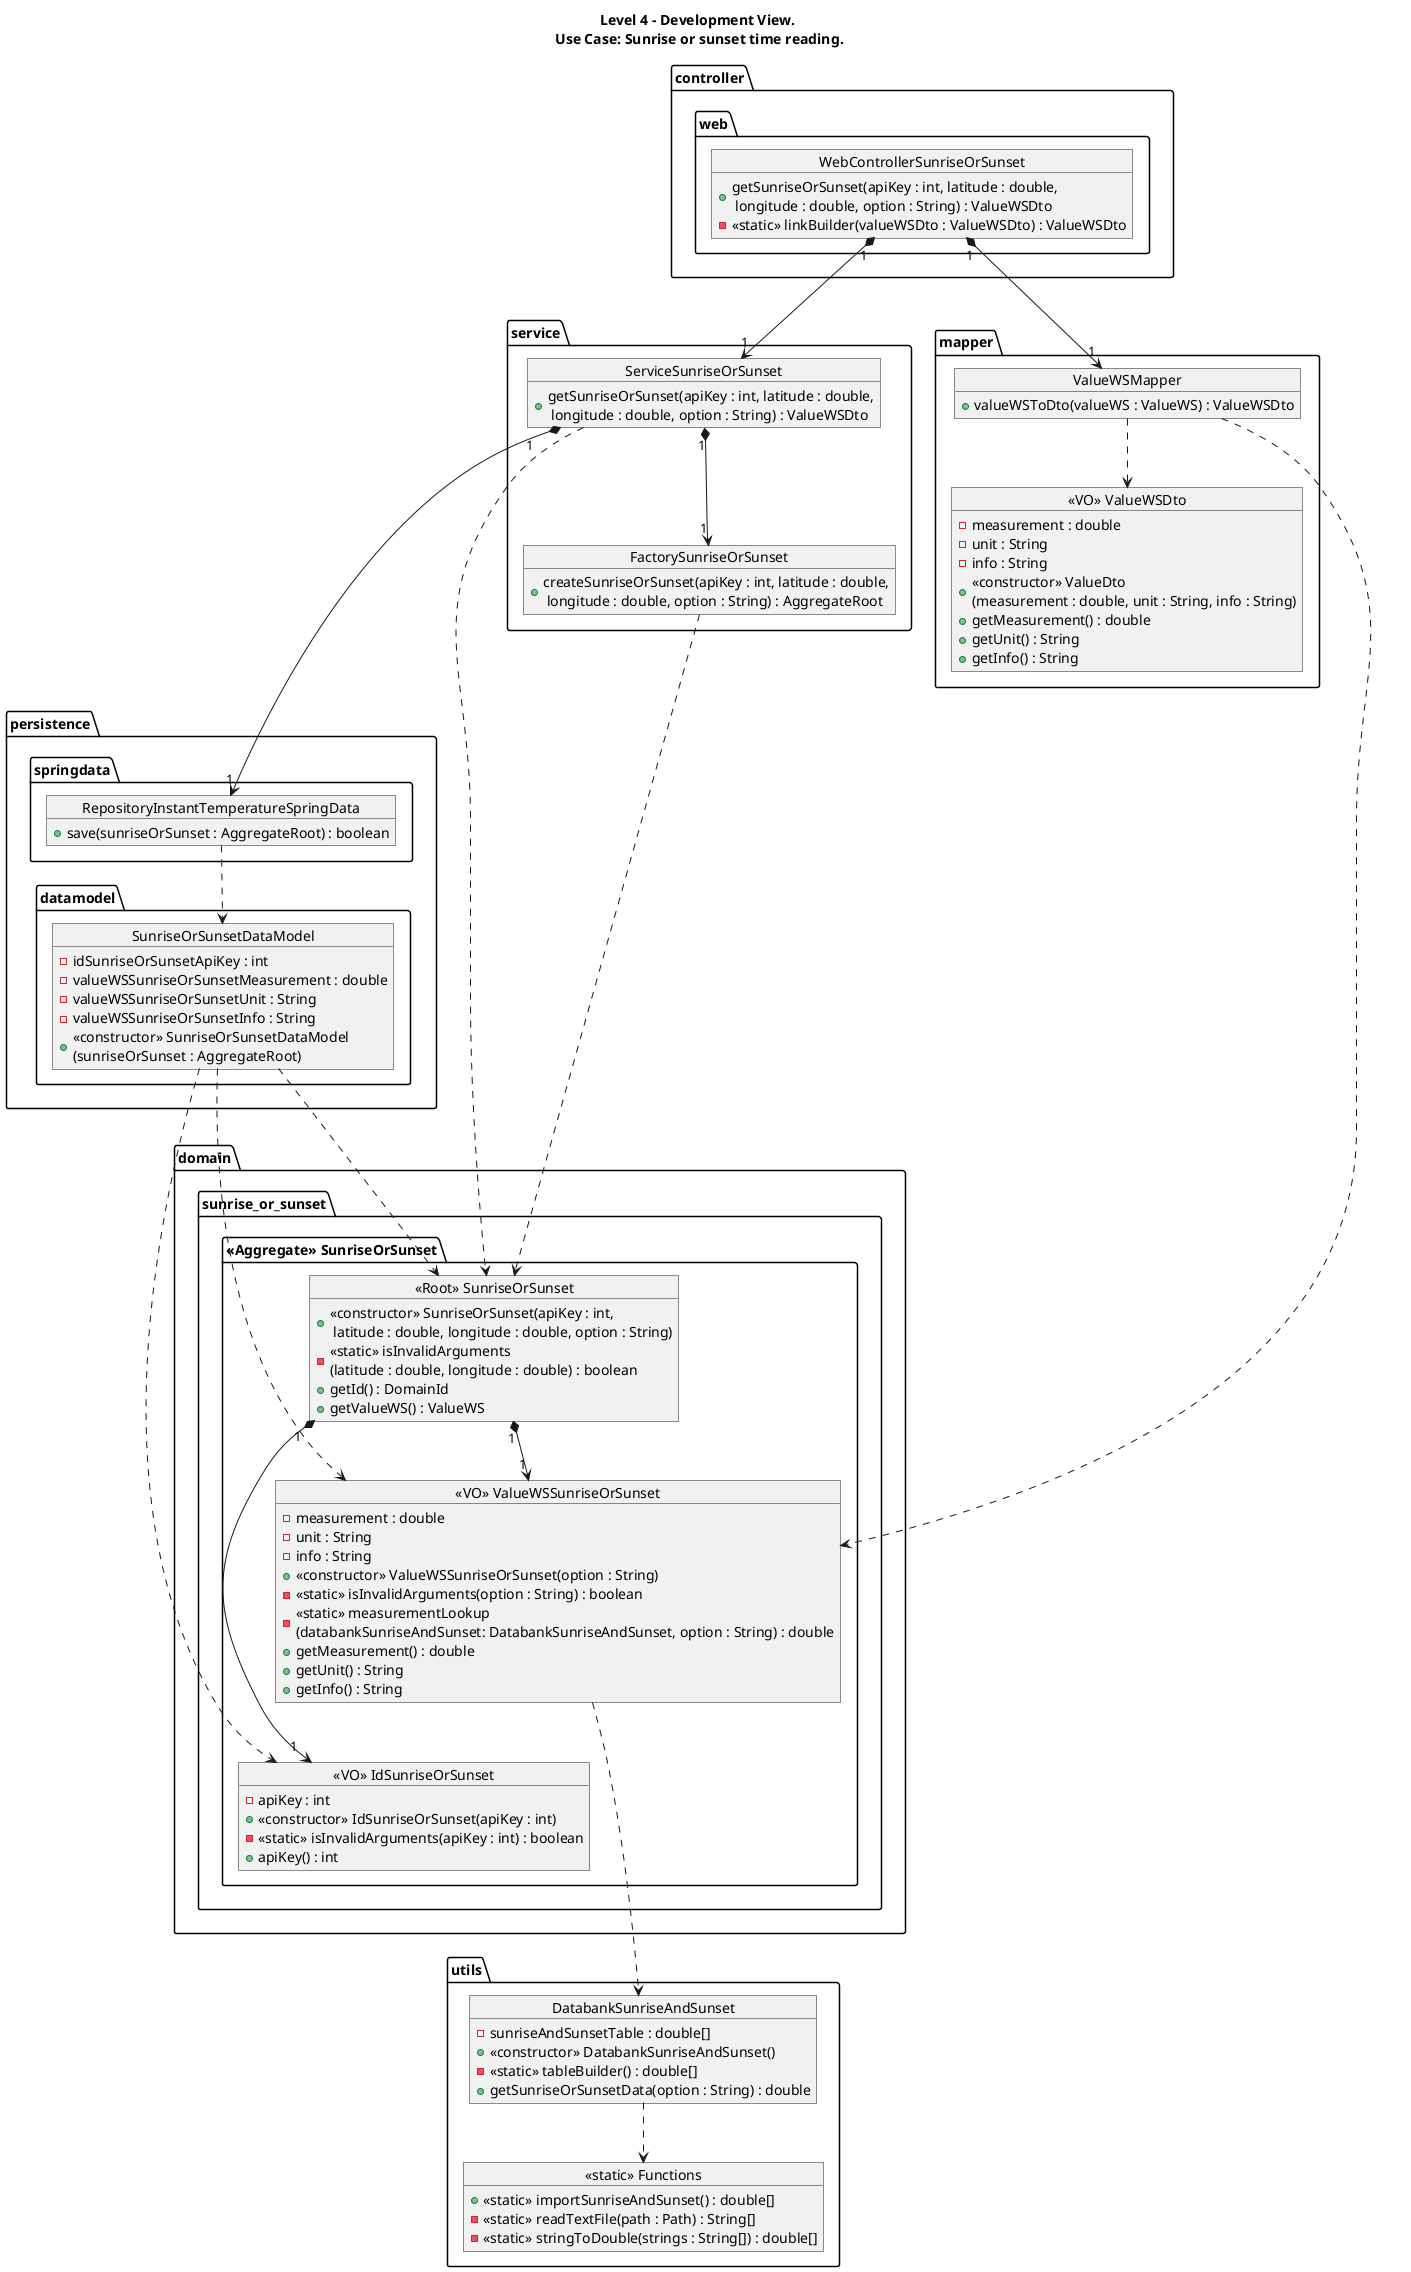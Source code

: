 @startuml
'https://plantuml.com/class-diagram

title Level 4 - Development View. \nUse Case: Sunrise or sunset time reading.

package controller {
    package web {
        object "WebControllerSunriseOrSunset" as Controller {
        + getSunriseOrSunset(apiKey : int, latitude : double,\n longitude : double, option : String) : ValueWSDto
        - <<static>> linkBuilder(valueWSDto : ValueWSDto) : ValueWSDto
        }
    }
}

package service {
    object "ServiceSunriseOrSunset" as Service {
    + getSunriseOrSunset(apiKey : int, latitude : double,\n longitude : double, option : String) : ValueWSDto
    }

    object "FactorySunriseOrSunset" as Factory {
    + createSunriseOrSunset(apiKey : int, latitude : double,\n longitude : double, option : String) : AggregateRoot
    }
}

package domain {
    package sunrise_or_sunset {
        package "<<Aggregate>> SunriseOrSunset" {
            object "<<Root>> SunriseOrSunset" as Root {
            + <<constructor>> SunriseOrSunset(apiKey : int,\n latitude : double, longitude : double, option : String)
            - <<static>> isInvalidArguments\n(latitude : double, longitude : double) : boolean
            + getId() : DomainId
            + getValueWS() : ValueWS
            }

            object "<<VO>> ValueWSSunriseOrSunset" as ValueWS {
            - measurement : double
            - unit : String
            - info : String
            + <<constructor>> ValueWSSunriseOrSunset(option : String)
            - <<static>> isInvalidArguments(option : String) : boolean
            - <<static>> measurementLookup\n(databankSunriseAndSunset: DatabankSunriseAndSunset, option : String) : double
            + getMeasurement() : double
            + getUnit() : String
            + getInfo() : String
            }

            object "<<VO>> IdSunriseOrSunset" as Id {
            - apiKey : int
            + <<constructor>> IdSunriseOrSunset(apiKey : int)
            - <<static>> isInvalidArguments(apiKey : int) : boolean
            + apiKey() : int
            }
        }
    }
}

package mapper {
    object "ValueWSMapper" as ValueMapper {
    + valueWSToDto(valueWS : ValueWS) : ValueWSDto
    }

    object "<<VO>> ValueWSDto" as ValueDto {
    - measurement : double
    - unit : String
    - info : String
    + <<constructor>> ValueDto\n(measurement : double, unit : String, info : String)
    + getMeasurement() : double
    + getUnit() : String
    + getInfo() : String
    }
}

package utils {
    object "DatabankSunriseAndSunset" as DatabankSunriseAndSunset {
    - sunriseAndSunsetTable : double[]
    + <<constructor>> DatabankSunriseAndSunset()
    - <<static>> tableBuilder() : double[]
    + getSunriseOrSunsetData(option : String) : double
    }

    object "<<static>> Functions" as Functions {
    + <<static>> importSunriseAndSunset() : double[]
    - <<static>> readTextFile(path : Path) : String[]
    - <<static>> stringToDouble(strings : String[]) : double[]
    }
}

package persistence {
    package datamodel {
        object "SunriseOrSunsetDataModel" as DataModel {
        - idSunriseOrSunsetApiKey : int
        - valueWSSunriseOrSunsetMeasurement : double
        - valueWSSunriseOrSunsetUnit : String
        - valueWSSunriseOrSunsetInfo : String
        + <<constructor>> SunriseOrSunsetDataModel\n(sunriseOrSunset : AggregateRoot)
        }
    }

    package springdata {
        object "RepositoryInstantTemperatureSpringData" as RepositorySpringData {
        + save(sunriseOrSunset : AggregateRoot) : boolean
        }
    }
}

Controller "1" *---> "1" Service
Service "1" *--> "1" Factory

Service ...> Root

Controller "1" *---> "1" ValueMapper
ValueMapper ..> ValueWS
ValueMapper ..> ValueDto

Factory ...> Root

Root "1" *---> "1" Id
Root "1" *--> "1" ValueWS

ValueWS ...> DatabankSunriseAndSunset
DatabankSunriseAndSunset ..> Functions

RepositorySpringData ..> DataModel
DataModel ...> Root
DataModel ...> Id
DataModel ...> ValueWS

Service "1" *---> "1" RepositorySpringData

@enduml